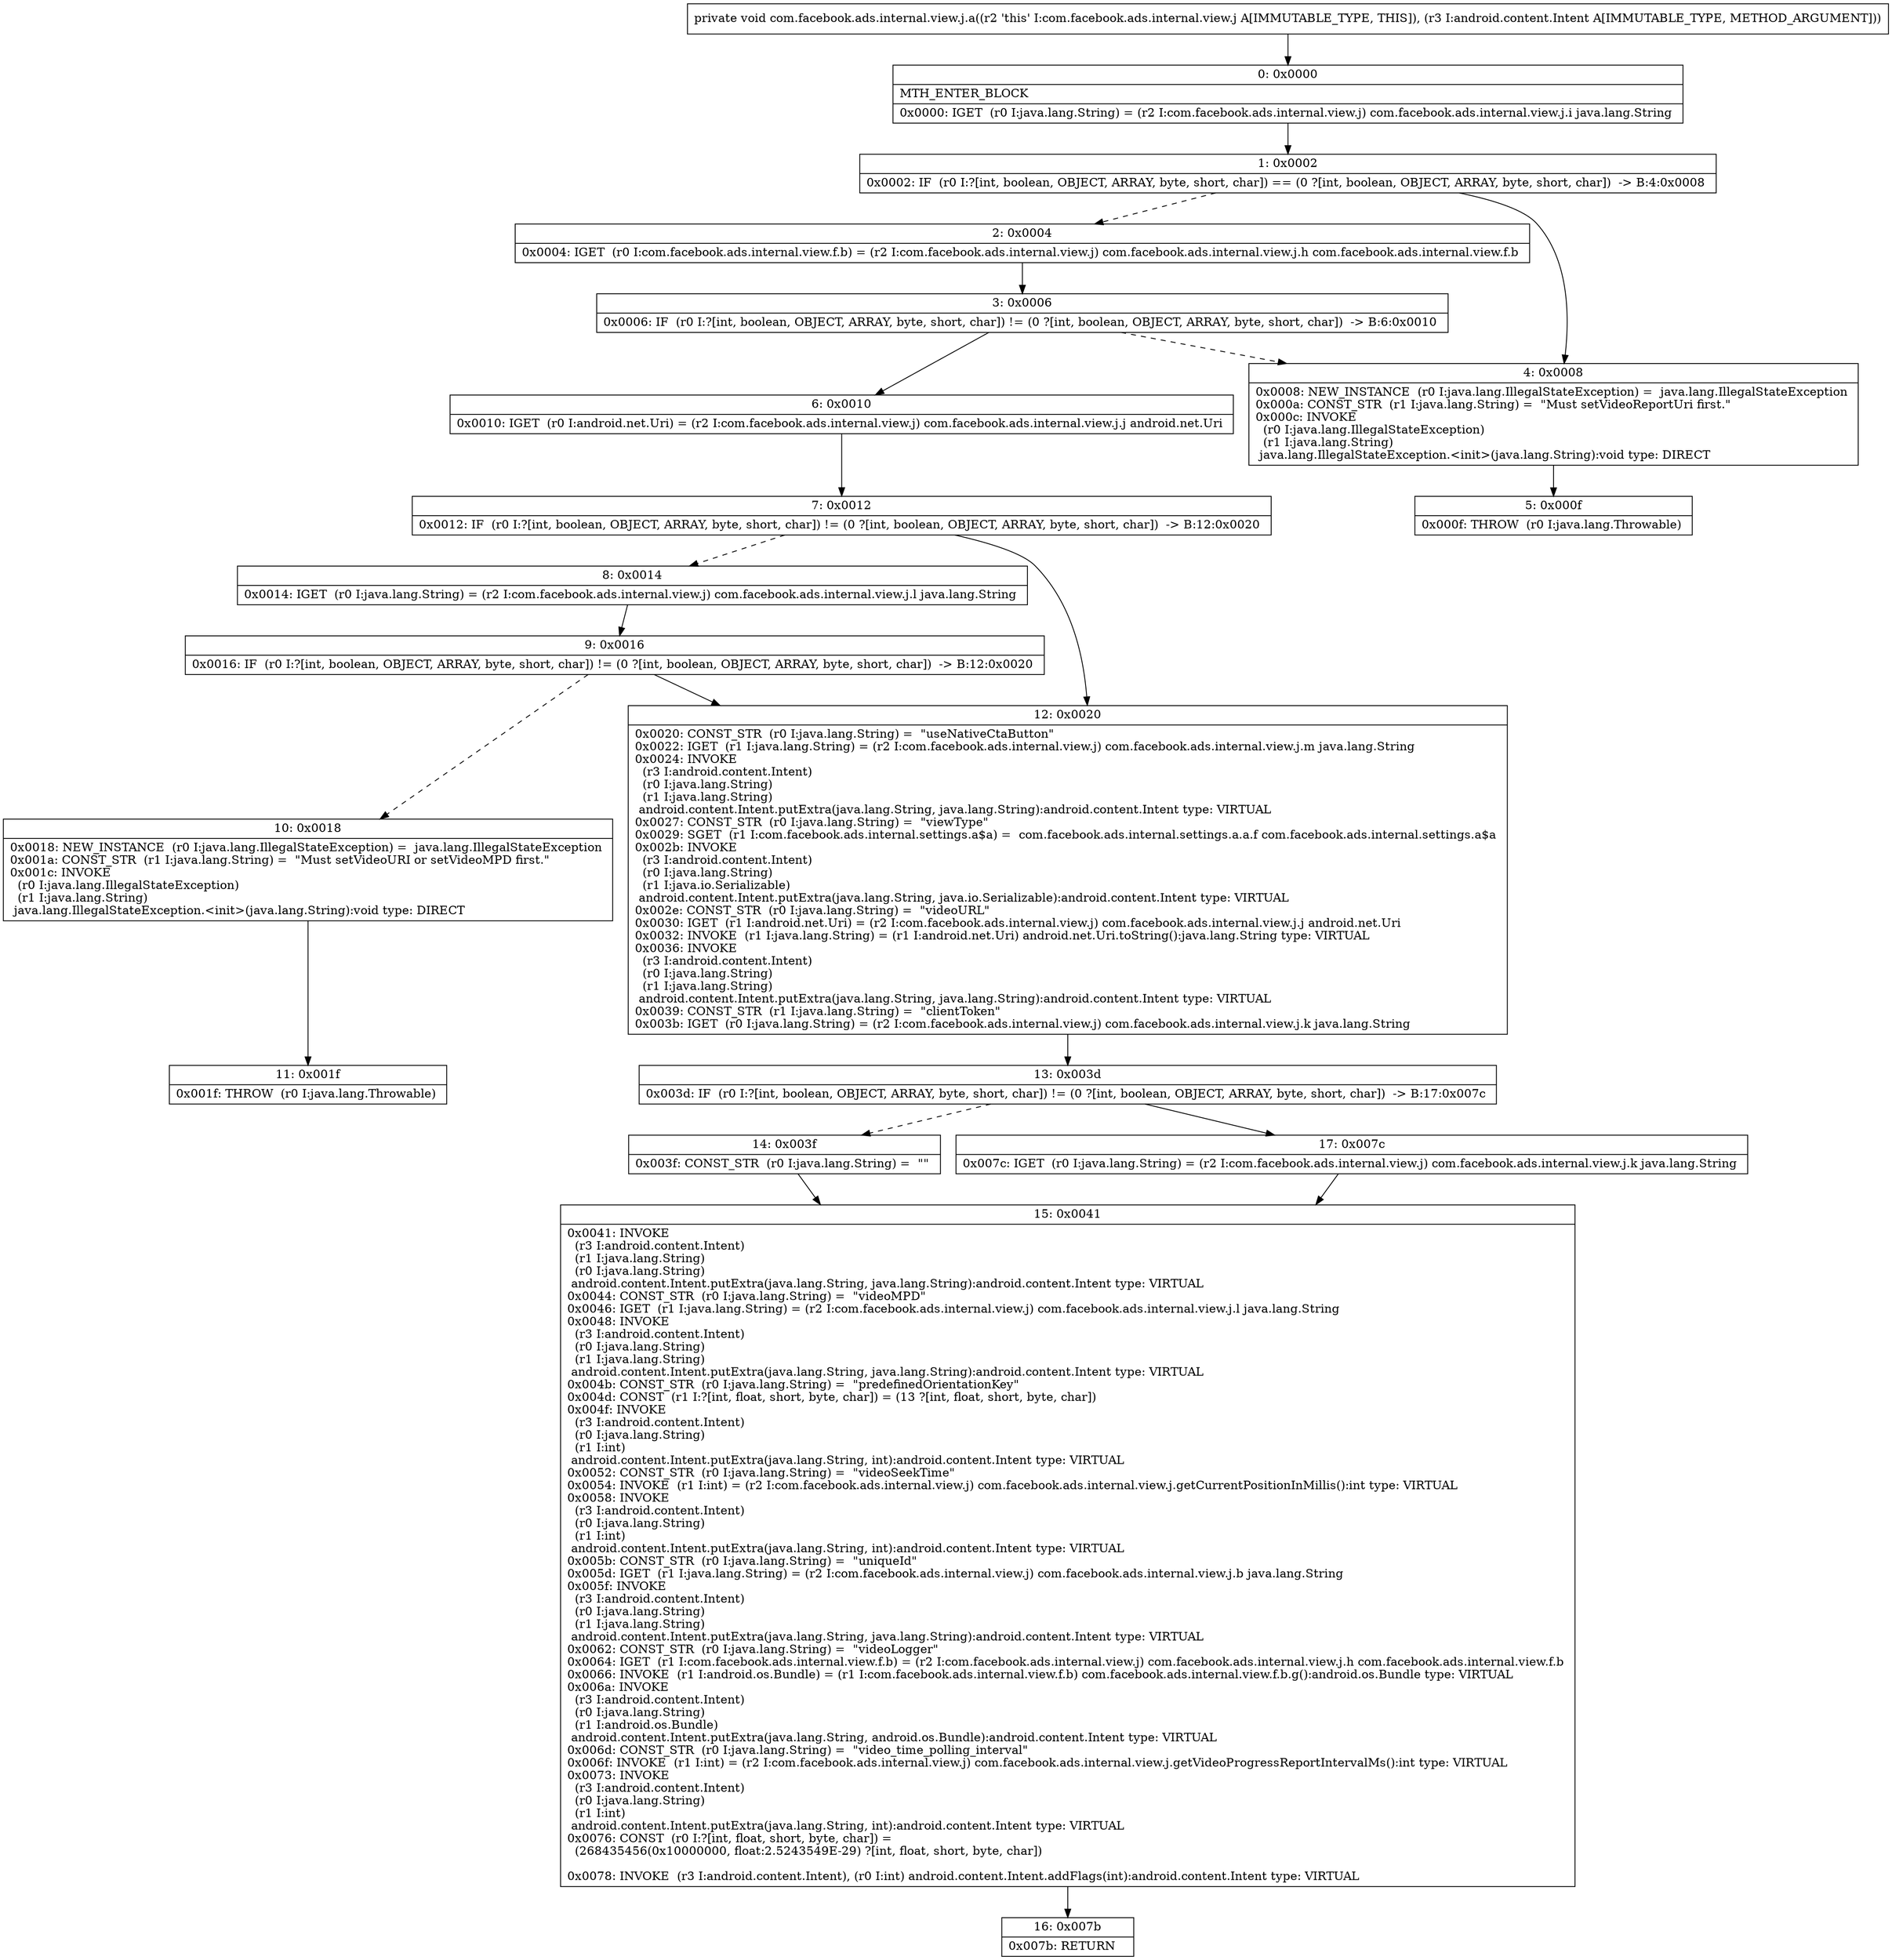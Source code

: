 digraph "CFG forcom.facebook.ads.internal.view.j.a(Landroid\/content\/Intent;)V" {
Node_0 [shape=record,label="{0\:\ 0x0000|MTH_ENTER_BLOCK\l|0x0000: IGET  (r0 I:java.lang.String) = (r2 I:com.facebook.ads.internal.view.j) com.facebook.ads.internal.view.j.i java.lang.String \l}"];
Node_1 [shape=record,label="{1\:\ 0x0002|0x0002: IF  (r0 I:?[int, boolean, OBJECT, ARRAY, byte, short, char]) == (0 ?[int, boolean, OBJECT, ARRAY, byte, short, char])  \-\> B:4:0x0008 \l}"];
Node_2 [shape=record,label="{2\:\ 0x0004|0x0004: IGET  (r0 I:com.facebook.ads.internal.view.f.b) = (r2 I:com.facebook.ads.internal.view.j) com.facebook.ads.internal.view.j.h com.facebook.ads.internal.view.f.b \l}"];
Node_3 [shape=record,label="{3\:\ 0x0006|0x0006: IF  (r0 I:?[int, boolean, OBJECT, ARRAY, byte, short, char]) != (0 ?[int, boolean, OBJECT, ARRAY, byte, short, char])  \-\> B:6:0x0010 \l}"];
Node_4 [shape=record,label="{4\:\ 0x0008|0x0008: NEW_INSTANCE  (r0 I:java.lang.IllegalStateException) =  java.lang.IllegalStateException \l0x000a: CONST_STR  (r1 I:java.lang.String) =  \"Must setVideoReportUri first.\" \l0x000c: INVOKE  \l  (r0 I:java.lang.IllegalStateException)\l  (r1 I:java.lang.String)\l java.lang.IllegalStateException.\<init\>(java.lang.String):void type: DIRECT \l}"];
Node_5 [shape=record,label="{5\:\ 0x000f|0x000f: THROW  (r0 I:java.lang.Throwable) \l}"];
Node_6 [shape=record,label="{6\:\ 0x0010|0x0010: IGET  (r0 I:android.net.Uri) = (r2 I:com.facebook.ads.internal.view.j) com.facebook.ads.internal.view.j.j android.net.Uri \l}"];
Node_7 [shape=record,label="{7\:\ 0x0012|0x0012: IF  (r0 I:?[int, boolean, OBJECT, ARRAY, byte, short, char]) != (0 ?[int, boolean, OBJECT, ARRAY, byte, short, char])  \-\> B:12:0x0020 \l}"];
Node_8 [shape=record,label="{8\:\ 0x0014|0x0014: IGET  (r0 I:java.lang.String) = (r2 I:com.facebook.ads.internal.view.j) com.facebook.ads.internal.view.j.l java.lang.String \l}"];
Node_9 [shape=record,label="{9\:\ 0x0016|0x0016: IF  (r0 I:?[int, boolean, OBJECT, ARRAY, byte, short, char]) != (0 ?[int, boolean, OBJECT, ARRAY, byte, short, char])  \-\> B:12:0x0020 \l}"];
Node_10 [shape=record,label="{10\:\ 0x0018|0x0018: NEW_INSTANCE  (r0 I:java.lang.IllegalStateException) =  java.lang.IllegalStateException \l0x001a: CONST_STR  (r1 I:java.lang.String) =  \"Must setVideoURI or setVideoMPD first.\" \l0x001c: INVOKE  \l  (r0 I:java.lang.IllegalStateException)\l  (r1 I:java.lang.String)\l java.lang.IllegalStateException.\<init\>(java.lang.String):void type: DIRECT \l}"];
Node_11 [shape=record,label="{11\:\ 0x001f|0x001f: THROW  (r0 I:java.lang.Throwable) \l}"];
Node_12 [shape=record,label="{12\:\ 0x0020|0x0020: CONST_STR  (r0 I:java.lang.String) =  \"useNativeCtaButton\" \l0x0022: IGET  (r1 I:java.lang.String) = (r2 I:com.facebook.ads.internal.view.j) com.facebook.ads.internal.view.j.m java.lang.String \l0x0024: INVOKE  \l  (r3 I:android.content.Intent)\l  (r0 I:java.lang.String)\l  (r1 I:java.lang.String)\l android.content.Intent.putExtra(java.lang.String, java.lang.String):android.content.Intent type: VIRTUAL \l0x0027: CONST_STR  (r0 I:java.lang.String) =  \"viewType\" \l0x0029: SGET  (r1 I:com.facebook.ads.internal.settings.a$a) =  com.facebook.ads.internal.settings.a.a.f com.facebook.ads.internal.settings.a$a \l0x002b: INVOKE  \l  (r3 I:android.content.Intent)\l  (r0 I:java.lang.String)\l  (r1 I:java.io.Serializable)\l android.content.Intent.putExtra(java.lang.String, java.io.Serializable):android.content.Intent type: VIRTUAL \l0x002e: CONST_STR  (r0 I:java.lang.String) =  \"videoURL\" \l0x0030: IGET  (r1 I:android.net.Uri) = (r2 I:com.facebook.ads.internal.view.j) com.facebook.ads.internal.view.j.j android.net.Uri \l0x0032: INVOKE  (r1 I:java.lang.String) = (r1 I:android.net.Uri) android.net.Uri.toString():java.lang.String type: VIRTUAL \l0x0036: INVOKE  \l  (r3 I:android.content.Intent)\l  (r0 I:java.lang.String)\l  (r1 I:java.lang.String)\l android.content.Intent.putExtra(java.lang.String, java.lang.String):android.content.Intent type: VIRTUAL \l0x0039: CONST_STR  (r1 I:java.lang.String) =  \"clientToken\" \l0x003b: IGET  (r0 I:java.lang.String) = (r2 I:com.facebook.ads.internal.view.j) com.facebook.ads.internal.view.j.k java.lang.String \l}"];
Node_13 [shape=record,label="{13\:\ 0x003d|0x003d: IF  (r0 I:?[int, boolean, OBJECT, ARRAY, byte, short, char]) != (0 ?[int, boolean, OBJECT, ARRAY, byte, short, char])  \-\> B:17:0x007c \l}"];
Node_14 [shape=record,label="{14\:\ 0x003f|0x003f: CONST_STR  (r0 I:java.lang.String) =  \"\" \l}"];
Node_15 [shape=record,label="{15\:\ 0x0041|0x0041: INVOKE  \l  (r3 I:android.content.Intent)\l  (r1 I:java.lang.String)\l  (r0 I:java.lang.String)\l android.content.Intent.putExtra(java.lang.String, java.lang.String):android.content.Intent type: VIRTUAL \l0x0044: CONST_STR  (r0 I:java.lang.String) =  \"videoMPD\" \l0x0046: IGET  (r1 I:java.lang.String) = (r2 I:com.facebook.ads.internal.view.j) com.facebook.ads.internal.view.j.l java.lang.String \l0x0048: INVOKE  \l  (r3 I:android.content.Intent)\l  (r0 I:java.lang.String)\l  (r1 I:java.lang.String)\l android.content.Intent.putExtra(java.lang.String, java.lang.String):android.content.Intent type: VIRTUAL \l0x004b: CONST_STR  (r0 I:java.lang.String) =  \"predefinedOrientationKey\" \l0x004d: CONST  (r1 I:?[int, float, short, byte, char]) = (13 ?[int, float, short, byte, char]) \l0x004f: INVOKE  \l  (r3 I:android.content.Intent)\l  (r0 I:java.lang.String)\l  (r1 I:int)\l android.content.Intent.putExtra(java.lang.String, int):android.content.Intent type: VIRTUAL \l0x0052: CONST_STR  (r0 I:java.lang.String) =  \"videoSeekTime\" \l0x0054: INVOKE  (r1 I:int) = (r2 I:com.facebook.ads.internal.view.j) com.facebook.ads.internal.view.j.getCurrentPositionInMillis():int type: VIRTUAL \l0x0058: INVOKE  \l  (r3 I:android.content.Intent)\l  (r0 I:java.lang.String)\l  (r1 I:int)\l android.content.Intent.putExtra(java.lang.String, int):android.content.Intent type: VIRTUAL \l0x005b: CONST_STR  (r0 I:java.lang.String) =  \"uniqueId\" \l0x005d: IGET  (r1 I:java.lang.String) = (r2 I:com.facebook.ads.internal.view.j) com.facebook.ads.internal.view.j.b java.lang.String \l0x005f: INVOKE  \l  (r3 I:android.content.Intent)\l  (r0 I:java.lang.String)\l  (r1 I:java.lang.String)\l android.content.Intent.putExtra(java.lang.String, java.lang.String):android.content.Intent type: VIRTUAL \l0x0062: CONST_STR  (r0 I:java.lang.String) =  \"videoLogger\" \l0x0064: IGET  (r1 I:com.facebook.ads.internal.view.f.b) = (r2 I:com.facebook.ads.internal.view.j) com.facebook.ads.internal.view.j.h com.facebook.ads.internal.view.f.b \l0x0066: INVOKE  (r1 I:android.os.Bundle) = (r1 I:com.facebook.ads.internal.view.f.b) com.facebook.ads.internal.view.f.b.g():android.os.Bundle type: VIRTUAL \l0x006a: INVOKE  \l  (r3 I:android.content.Intent)\l  (r0 I:java.lang.String)\l  (r1 I:android.os.Bundle)\l android.content.Intent.putExtra(java.lang.String, android.os.Bundle):android.content.Intent type: VIRTUAL \l0x006d: CONST_STR  (r0 I:java.lang.String) =  \"video_time_polling_interval\" \l0x006f: INVOKE  (r1 I:int) = (r2 I:com.facebook.ads.internal.view.j) com.facebook.ads.internal.view.j.getVideoProgressReportIntervalMs():int type: VIRTUAL \l0x0073: INVOKE  \l  (r3 I:android.content.Intent)\l  (r0 I:java.lang.String)\l  (r1 I:int)\l android.content.Intent.putExtra(java.lang.String, int):android.content.Intent type: VIRTUAL \l0x0076: CONST  (r0 I:?[int, float, short, byte, char]) = \l  (268435456(0x10000000, float:2.5243549E\-29) ?[int, float, short, byte, char])\l \l0x0078: INVOKE  (r3 I:android.content.Intent), (r0 I:int) android.content.Intent.addFlags(int):android.content.Intent type: VIRTUAL \l}"];
Node_16 [shape=record,label="{16\:\ 0x007b|0x007b: RETURN   \l}"];
Node_17 [shape=record,label="{17\:\ 0x007c|0x007c: IGET  (r0 I:java.lang.String) = (r2 I:com.facebook.ads.internal.view.j) com.facebook.ads.internal.view.j.k java.lang.String \l}"];
MethodNode[shape=record,label="{private void com.facebook.ads.internal.view.j.a((r2 'this' I:com.facebook.ads.internal.view.j A[IMMUTABLE_TYPE, THIS]), (r3 I:android.content.Intent A[IMMUTABLE_TYPE, METHOD_ARGUMENT])) }"];
MethodNode -> Node_0;
Node_0 -> Node_1;
Node_1 -> Node_2[style=dashed];
Node_1 -> Node_4;
Node_2 -> Node_3;
Node_3 -> Node_4[style=dashed];
Node_3 -> Node_6;
Node_4 -> Node_5;
Node_6 -> Node_7;
Node_7 -> Node_8[style=dashed];
Node_7 -> Node_12;
Node_8 -> Node_9;
Node_9 -> Node_10[style=dashed];
Node_9 -> Node_12;
Node_10 -> Node_11;
Node_12 -> Node_13;
Node_13 -> Node_14[style=dashed];
Node_13 -> Node_17;
Node_14 -> Node_15;
Node_15 -> Node_16;
Node_17 -> Node_15;
}

